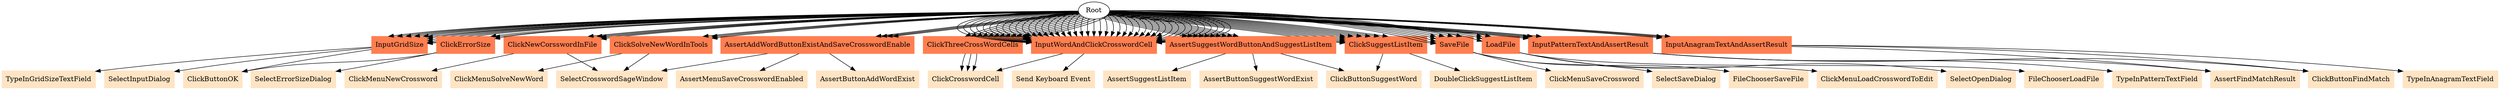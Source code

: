 // UK <-> LK
digraph {
	Root
	InputGridSize [color=coral shape=box style=filled]
		Root -> InputGridSize
	AssertAddWordButtonExistAndSaveCrosswordEnable [color=coral shape=box style=filled]
		Root -> AssertAddWordButtonExistAndSaveCrosswordEnable
	InputGridSize [color=coral shape=box style=filled]
		Root -> InputGridSize
	AssertAddWordButtonExistAndSaveCrosswordEnable [color=coral shape=box style=filled]
		Root -> AssertAddWordButtonExistAndSaveCrosswordEnable
	InputGridSize [color=coral shape=box style=filled]
		Root -> InputGridSize
	AssertAddWordButtonExistAndSaveCrosswordEnable [color=coral shape=box style=filled]
		Root -> AssertAddWordButtonExistAndSaveCrosswordEnable
	ClickNewCorsswordInFile [color=coral shape=box style=filled]
		Root -> ClickNewCorsswordInFile
	InputGridSize [color=coral shape=box style=filled]
		Root -> InputGridSize
	ClickErrorSize [color=coral shape=box style=filled]
		Root -> ClickErrorSize
	InputGridSize [color=coral shape=box style=filled]
		Root -> InputGridSize
	ClickErrorSize [color=coral shape=box style=filled]
		Root -> ClickErrorSize
	InputGridSize [color=coral shape=box style=filled]
		Root -> InputGridSize
	ClickErrorSize [color=coral shape=box style=filled]
		Root -> ClickErrorSize
	InputGridSize [color=coral shape=box style=filled]
		Root -> InputGridSize
	AssertAddWordButtonExistAndSaveCrosswordEnable [color=coral shape=box style=filled]
		Root -> AssertAddWordButtonExistAndSaveCrosswordEnable
	ClickNewCorsswordInFile [color=coral shape=box style=filled]
		Root -> ClickNewCorsswordInFile
	InputGridSize [color=coral shape=box style=filled]
		Root -> InputGridSize
	ClickThreeCrossWordCells [color=coral shape=box style=filled]
		Root -> ClickThreeCrossWordCells
	InputWordAndClickCrosswordCell [color=coral shape=box style=filled]
		Root -> InputWordAndClickCrosswordCell
	InputWordAndClickCrosswordCell [color=coral shape=box style=filled]
		Root -> InputWordAndClickCrosswordCell
	InputWordAndClickCrosswordCell [color=coral shape=box style=filled]
		Root -> InputWordAndClickCrosswordCell
	InputWordAndClickCrosswordCell [color=coral shape=box style=filled]
		Root -> InputWordAndClickCrosswordCell
	ClickSuggestListItem [color=coral shape=box style=filled]
		Root -> ClickSuggestListItem
	AssertSuggestWordButtonAndSuggestListItem [color=coral shape=box style=filled]
		Root -> AssertSuggestWordButtonAndSuggestListItem
	ClickThreeCrossWordCells [color=coral shape=box style=filled]
		Root -> ClickThreeCrossWordCells
	InputWordAndClickCrosswordCell [color=coral shape=box style=filled]
		Root -> InputWordAndClickCrosswordCell
	InputWordAndClickCrosswordCell [color=coral shape=box style=filled]
		Root -> InputWordAndClickCrosswordCell
	InputWordAndClickCrosswordCell [color=coral shape=box style=filled]
		Root -> InputWordAndClickCrosswordCell
	ClickSuggestListItem [color=coral shape=box style=filled]
		Root -> ClickSuggestListItem
	ClickThreeCrossWordCells [color=coral shape=box style=filled]
		Root -> ClickThreeCrossWordCells
	ClickSuggestListItem [color=coral shape=box style=filled]
		Root -> ClickSuggestListItem
	AssertSuggestWordButtonAndSuggestListItem [color=coral shape=box style=filled]
		Root -> AssertSuggestWordButtonAndSuggestListItem
	ClickThreeCrossWordCells [color=coral shape=box style=filled]
		Root -> ClickThreeCrossWordCells
	InputWordAndClickCrosswordCell [color=coral shape=box style=filled]
		Root -> InputWordAndClickCrosswordCell
	InputWordAndClickCrosswordCell [color=coral shape=box style=filled]
		Root -> InputWordAndClickCrosswordCell
	ClickSuggestListItem [color=coral shape=box style=filled]
		Root -> ClickSuggestListItem
	ClickThreeCrossWordCells [color=coral shape=box style=filled]
		Root -> ClickThreeCrossWordCells
	InputWordAndClickCrosswordCell [color=coral shape=box style=filled]
		Root -> InputWordAndClickCrosswordCell
	InputWordAndClickCrosswordCell [color=coral shape=box style=filled]
		Root -> InputWordAndClickCrosswordCell
	ClickSuggestListItem [color=coral shape=box style=filled]
		Root -> ClickSuggestListItem
	AssertSuggestWordButtonAndSuggestListItem [color=coral shape=box style=filled]
		Root -> AssertSuggestWordButtonAndSuggestListItem
	AssertSuggestWordButtonAndSuggestListItem [color=coral shape=box style=filled]
		Root -> AssertSuggestWordButtonAndSuggestListItem
	AssertSuggestWordButtonAndSuggestListItem [color=coral shape=box style=filled]
		Root -> AssertSuggestWordButtonAndSuggestListItem
	ClickNewCorsswordInFile [color=coral shape=box style=filled]
		Root -> ClickNewCorsswordInFile
	InputGridSize [color=coral shape=box style=filled]
		Root -> InputGridSize
	SaveFile [color=coral shape=box style=filled]
		Root -> SaveFile
	SaveFile [color=coral shape=box style=filled]
		Root -> SaveFile
	ClickNewCorsswordInFile [color=coral shape=box style=filled]
		Root -> ClickNewCorsswordInFile
	InputGridSize [color=coral shape=box style=filled]
		Root -> InputGridSize
	SaveFile [color=coral shape=box style=filled]
		Root -> SaveFile
	LoadFile [color=coral shape=box style=filled]
		Root -> LoadFile
	LoadFile [color=coral shape=box style=filled]
		Root -> LoadFile
	ClickSolveNewWordInTools [color=coral shape=box style=filled]
		Root -> ClickSolveNewWordInTools
	InputPatternTextAndAssertResult [color=coral shape=box style=filled]
		Root -> InputPatternTextAndAssertResult
	InputPatternTextAndAssertResult [color=coral shape=box style=filled]
		Root -> InputPatternTextAndAssertResult
	InputPatternTextAndAssertResult [color=coral shape=box style=filled]
		Root -> InputPatternTextAndAssertResult
	InputPatternTextAndAssertResult [color=coral shape=box style=filled]
		Root -> InputPatternTextAndAssertResult
	ClickSolveNewWordInTools [color=coral shape=box style=filled]
		Root -> ClickSolveNewWordInTools
	InputAnagramTextAndAssertResult [color=coral shape=box style=filled]
		Root -> InputAnagramTextAndAssertResult
	InputAnagramTextAndAssertResult [color=coral shape=box style=filled]
		Root -> InputAnagramTextAndAssertResult
	InputAnagramTextAndAssertResult [color=coral shape=box style=filled]
		Root -> InputAnagramTextAndAssertResult
	ClickNewCorsswordInFile [color=coral shape=box style=filled]
		Root -> ClickNewCorsswordInFile
	InputGridSize [color=coral shape=box style=filled]
		Root -> InputGridSize
	ClickThreeCrossWordCells [color=coral shape=box style=filled]
		Root -> ClickThreeCrossWordCells
	InputWordAndClickCrosswordCell [color=coral shape=box style=filled]
		Root -> InputWordAndClickCrosswordCell
	InputWordAndClickCrosswordCell [color=coral shape=box style=filled]
		Root -> InputWordAndClickCrosswordCell
	InputWordAndClickCrosswordCell [color=coral shape=box style=filled]
		Root -> InputWordAndClickCrosswordCell
	InputWordAndClickCrosswordCell [color=coral shape=box style=filled]
		Root -> InputWordAndClickCrosswordCell
	ClickSuggestListItem [color=coral shape=box style=filled]
		Root -> ClickSuggestListItem
	ClickThreeCrossWordCells [color=coral shape=box style=filled]
		Root -> ClickThreeCrossWordCells
	InputWordAndClickCrosswordCell [color=coral shape=box style=filled]
		Root -> InputWordAndClickCrosswordCell
	InputWordAndClickCrosswordCell [color=coral shape=box style=filled]
		Root -> InputWordAndClickCrosswordCell
	InputWordAndClickCrosswordCell [color=coral shape=box style=filled]
		Root -> InputWordAndClickCrosswordCell
	ClickThreeCrossWordCells [color=coral shape=box style=filled]
		Root -> ClickThreeCrossWordCells
	InputWordAndClickCrosswordCell [color=coral shape=box style=filled]
		Root -> InputWordAndClickCrosswordCell
	ClickSuggestListItem [color=coral shape=box style=filled]
		Root -> ClickSuggestListItem
	AssertSuggestWordButtonAndSuggestListItem [color=coral shape=box style=filled]
		Root -> AssertSuggestWordButtonAndSuggestListItem
	ClickThreeCrossWordCells [color=coral shape=box style=filled]
		Root -> ClickThreeCrossWordCells
	InputWordAndClickCrosswordCell [color=coral shape=box style=filled]
		Root -> InputWordAndClickCrosswordCell
	InputWordAndClickCrosswordCell [color=coral shape=box style=filled]
		Root -> InputWordAndClickCrosswordCell
	InputWordAndClickCrosswordCell [color=coral shape=box style=filled]
		Root -> InputWordAndClickCrosswordCell
	ClickSuggestListItem [color=coral shape=box style=filled]
		Root -> ClickSuggestListItem
	AssertSuggestWordButtonAndSuggestListItem [color=coral shape=box style=filled]
		Root -> AssertSuggestWordButtonAndSuggestListItem
	ClickThreeCrossWordCells [color=coral shape=box style=filled]
		Root -> ClickThreeCrossWordCells
	InputWordAndClickCrosswordCell [color=coral shape=box style=filled]
		Root -> InputWordAndClickCrosswordCell
	InputWordAndClickCrosswordCell [color=coral shape=box style=filled]
		Root -> InputWordAndClickCrosswordCell
	ClickSuggestListItem [color=coral shape=box style=filled]
		Root -> ClickSuggestListItem
	AssertSuggestWordButtonAndSuggestListItem [color=coral shape=box style=filled]
		Root -> AssertSuggestWordButtonAndSuggestListItem
	SaveFile [color=coral shape=box style=filled]
		Root -> SaveFile
	ClickSolveNewWordInTools [color=coral shape=box style=filled]
		Root -> ClickSolveNewWordInTools
	LoadFile [color=coral shape=box style=filled]
		Root -> LoadFile
	ClickThreeCrossWordCells [color=coral shape=box style=filled]
		Root -> ClickThreeCrossWordCells
	InputWordAndClickCrosswordCell [color=coral shape=box style=filled]
		Root -> InputWordAndClickCrosswordCell
	InputWordAndClickCrosswordCell [color=coral shape=box style=filled]
		Root -> InputWordAndClickCrosswordCell
	InputWordAndClickCrosswordCell [color=coral shape=box style=filled]
		Root -> InputWordAndClickCrosswordCell
	InputWordAndClickCrosswordCell [color=coral shape=box style=filled]
		Root -> InputWordAndClickCrosswordCell
	ClickSuggestListItem [color=coral shape=box style=filled]
		Root -> ClickSuggestListItem
	AssertSuggestWordButtonAndSuggestListItem [color=coral shape=box style=filled]
		Root -> AssertSuggestWordButtonAndSuggestListItem
	SaveFile [color=coral shape=box style=filled]
		Root -> SaveFile
	ClickSolveNewWordInTools [color=coral shape=box style=filled]
		Root -> ClickSolveNewWordInTools
	InputAnagramTextAndAssertResult [color=coral shape=box style=filled]
		Root -> InputAnagramTextAndAssertResult
	InputPatternTextAndAssertResult [color=coral shape=box style=filled]
		Root -> InputPatternTextAndAssertResult
	LoadFile [color=coral shape=box style=filled]
		Root -> LoadFile
	ClickThreeCrossWordCells [color=coral shape=box style=filled]
		Root -> ClickThreeCrossWordCells
	InputWordAndClickCrosswordCell [color=coral shape=box style=filled]
		Root -> InputWordAndClickCrosswordCell
	InputWordAndClickCrosswordCell [color=coral shape=box style=filled]
		Root -> InputWordAndClickCrosswordCell
	InputWordAndClickCrosswordCell [color=coral shape=box style=filled]
		Root -> InputWordAndClickCrosswordCell
	InputWordAndClickCrosswordCell [color=coral shape=box style=filled]
		Root -> InputWordAndClickCrosswordCell
	ClickSuggestListItem [color=coral shape=box style=filled]
		Root -> ClickSuggestListItem
	ClickThreeCrossWordCells [color=coral shape=box style=filled]
		Root -> ClickThreeCrossWordCells
	InputWordAndClickCrosswordCell [color=coral shape=box style=filled]
		Root -> InputWordAndClickCrosswordCell
	InputWordAndClickCrosswordCell [color=coral shape=box style=filled]
		Root -> InputWordAndClickCrosswordCell
	InputWordAndClickCrosswordCell [color=coral shape=box style=filled]
		Root -> InputWordAndClickCrosswordCell
	InputWordAndClickCrosswordCell [color=coral shape=box style=filled]
		Root -> InputWordAndClickCrosswordCell
	InputWordAndClickCrosswordCell [color=coral shape=box style=filled]
		Root -> InputWordAndClickCrosswordCell
	SaveFile [color=coral shape=box style=filled]
		Root -> SaveFile
	InputWordAndClickCrosswordCell [color=coral shape=box style=filled]
		Root -> InputWordAndClickCrosswordCell
	InputWordAndClickCrosswordCell [color=coral shape=box style=filled]
		Root -> InputWordAndClickCrosswordCell
	InputWordAndClickCrosswordCell [color=coral shape=box style=filled]
		Root -> InputWordAndClickCrosswordCell
	ClickSuggestListItem [color=coral shape=box style=filled]
		Root -> ClickSuggestListItem
	AssertSuggestWordButtonAndSuggestListItem [color=coral shape=box style=filled]
		Root -> AssertSuggestWordButtonAndSuggestListItem
	SaveFile [color=coral shape=box style=filled]
		Root -> SaveFile
	ClickThreeCrossWordCells [color=coral shape=box style=filled]
		Root -> ClickThreeCrossWordCells
	InputWordAndClickCrosswordCell [color=coral shape=box style=filled]
		Root -> InputWordAndClickCrosswordCell
	InputWordAndClickCrosswordCell [color=coral shape=box style=filled]
		Root -> InputWordAndClickCrosswordCell
	InputWordAndClickCrosswordCell [color=coral shape=box style=filled]
		Root -> InputWordAndClickCrosswordCell
	SaveFile [color=coral shape=box style=filled]
		Root -> SaveFile
	SelectCrosswordSageWindow [color=bisque shape=box style=filled]
		ClickNewCorsswordInFile -> SelectCrosswordSageWindow
	ClickMenuNewCrossword [color=bisque shape=box style=filled]
		ClickNewCorsswordInFile -> ClickMenuNewCrossword
	SelectCrosswordSageWindow [color=bisque shape=box style=filled]
		ClickSolveNewWordInTools -> SelectCrosswordSageWindow
	ClickMenuSolveNewWord [color=bisque shape=box style=filled]
		ClickSolveNewWordInTools -> ClickMenuSolveNewWord
	SelectInputDialog [color=bisque shape=box style=filled]
		InputGridSize -> SelectInputDialog
	TypeInGridSizeTextField [color=bisque shape=box style=filled]
		InputGridSize -> TypeInGridSizeTextField
	ClickButtonOK [color=bisque shape=box style=filled]
		InputGridSize -> ClickButtonOK
	SelectCrosswordSageWindow [color=bisque shape=box style=filled]
		AssertAddWordButtonExistAndSaveCrosswordEnable -> SelectCrosswordSageWindow
	AssertButtonAddWordExist [color=bisque shape=box style=filled]
		AssertAddWordButtonExistAndSaveCrosswordEnable -> AssertButtonAddWordExist
	AssertMenuSaveCrosswordEnabled [color=bisque shape=box style=filled]
		AssertAddWordButtonExistAndSaveCrosswordEnable -> AssertMenuSaveCrosswordEnabled
	SelectErrorSizeDialog [color=bisque shape=box style=filled]
		ClickErrorSize -> SelectErrorSizeDialog
	ClickButtonOK [color=bisque shape=box style=filled]
		ClickErrorSize -> ClickButtonOK
	ClickCrosswordCell [color=bisque shape=box style=filled]
		ClickThreeCrossWordCells -> ClickCrosswordCell
	ClickCrosswordCell [color=bisque shape=box style=filled]
		ClickThreeCrossWordCells -> ClickCrosswordCell
	ClickCrosswordCell [color=bisque shape=box style=filled]
		ClickThreeCrossWordCells -> ClickCrosswordCell
	"Send Keyboard Event" [color=bisque shape=box style=filled]
		InputWordAndClickCrosswordCell -> "Send Keyboard Event"
	ClickCrosswordCell [color=bisque shape=box style=filled]
		InputWordAndClickCrosswordCell -> ClickCrosswordCell
	ClickButtonSuggestWord [color=bisque shape=box style=filled]
		ClickSuggestListItem -> ClickButtonSuggestWord
	DoubleClickSuggestListItem [color=bisque shape=box style=filled]
		ClickSuggestListItem -> DoubleClickSuggestListItem
	AssertButtonSuggestWordExist [color=bisque shape=box style=filled]
		AssertSuggestWordButtonAndSuggestListItem -> AssertButtonSuggestWordExist
	ClickButtonSuggestWord [color=bisque shape=box style=filled]
		AssertSuggestWordButtonAndSuggestListItem -> ClickButtonSuggestWord
	AssertSuggestListItem [color=bisque shape=box style=filled]
		AssertSuggestWordButtonAndSuggestListItem -> AssertSuggestListItem
	ClickMenuSaveCrossword [color=bisque shape=box style=filled]
		SaveFile -> ClickMenuSaveCrossword
	SelectSaveDialog [color=bisque shape=box style=filled]
		SaveFile -> SelectSaveDialog
	FileChooserSaveFile [color=bisque shape=box style=filled]
		SaveFile -> FileChooserSaveFile
	ClickMenuLoadCrosswordToEdit [color=bisque shape=box style=filled]
		LoadFile -> ClickMenuLoadCrosswordToEdit
	SelectOpenDialog [color=bisque shape=box style=filled]
		LoadFile -> SelectOpenDialog
	FileChooserLoadFile [color=bisque shape=box style=filled]
		LoadFile -> FileChooserLoadFile
	TypeInPatternTextField [color=bisque shape=box style=filled]
		InputPatternTextAndAssertResult -> TypeInPatternTextField
	ClickButtonFindMatch [color=bisque shape=box style=filled]
		InputPatternTextAndAssertResult -> ClickButtonFindMatch
	AssertFindMatchResult [color=bisque shape=box style=filled]
		InputPatternTextAndAssertResult -> AssertFindMatchResult
	TypeInAnagramTextField [color=bisque shape=box style=filled]
		InputAnagramTextAndAssertResult -> TypeInAnagramTextField
	ClickButtonFindMatch [color=bisque shape=box style=filled]
		InputAnagramTextAndAssertResult -> ClickButtonFindMatch
	AssertFindMatchResult [color=bisque shape=box style=filled]
		InputAnagramTextAndAssertResult -> AssertFindMatchResult
}